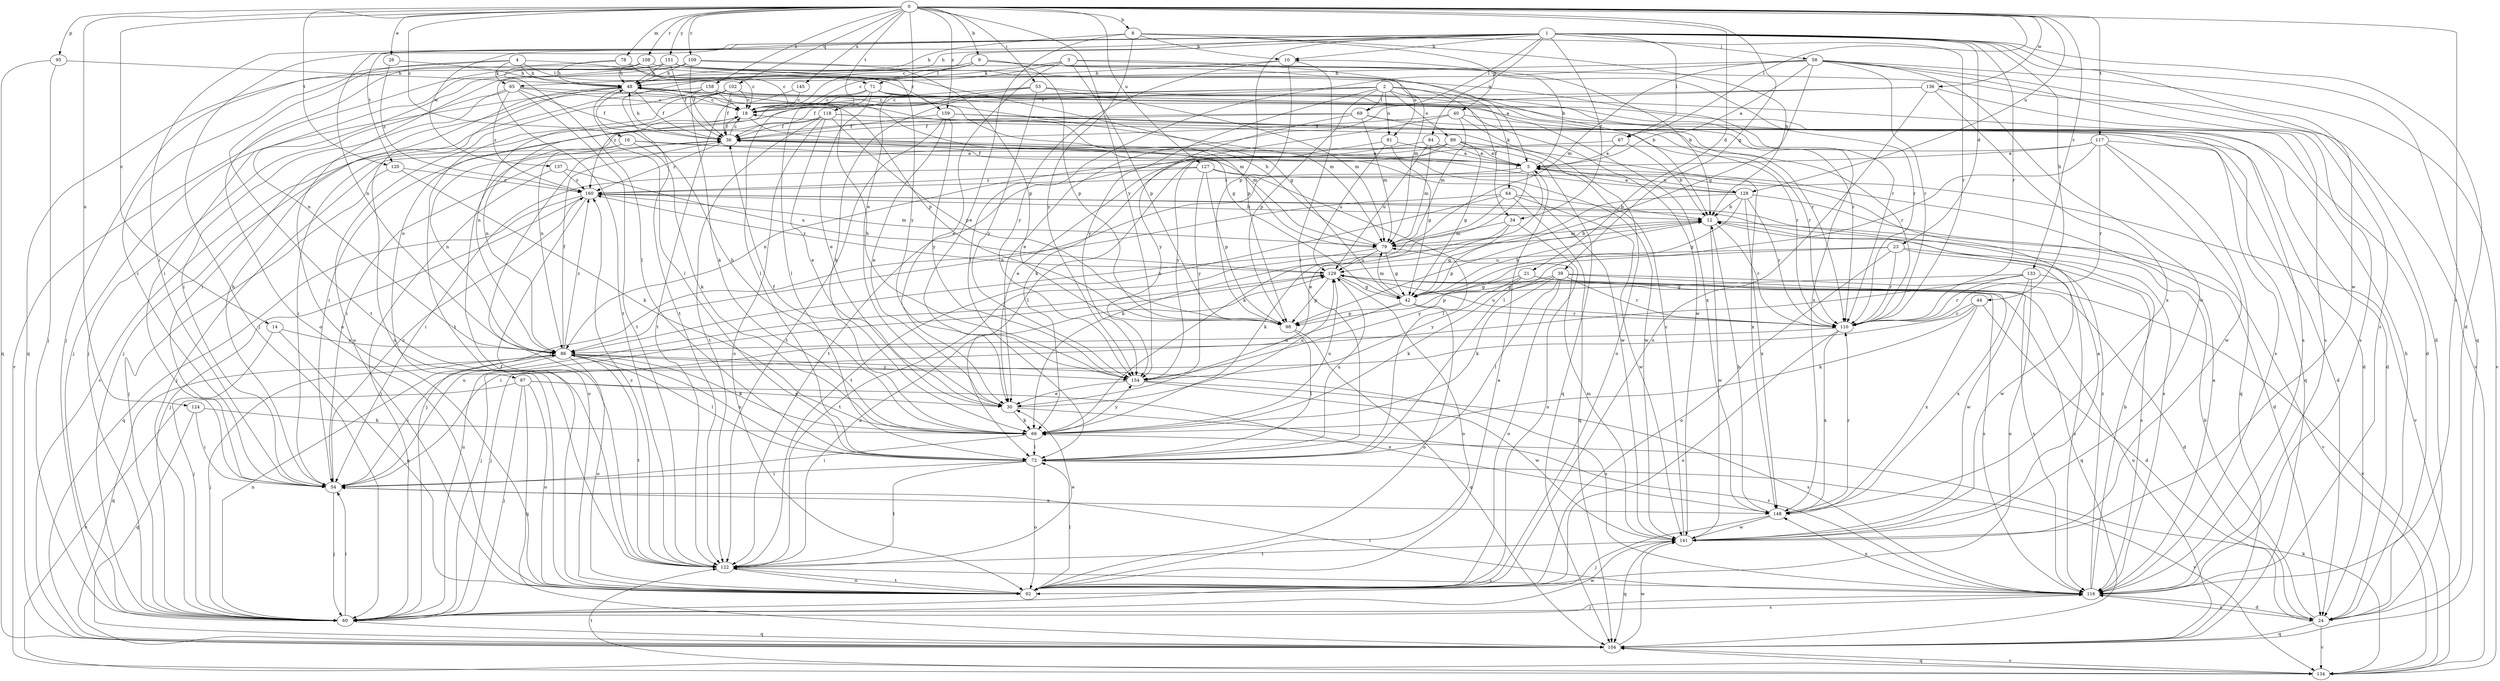 strict digraph  {
0;
1;
2;
3;
4;
5;
8;
9;
10;
12;
14;
16;
18;
21;
23;
24;
26;
30;
34;
36;
39;
40;
42;
44;
48;
53;
54;
58;
60;
64;
65;
66;
67;
69;
71;
72;
78;
79;
84;
86;
87;
89;
91;
92;
95;
98;
102;
104;
108;
109;
110;
116;
117;
118;
120;
122;
124;
127;
128;
129;
133;
134;
136;
137;
141;
145;
148;
151;
154;
158;
159;
160;
0 -> 8  [label=b];
0 -> 9  [label=b];
0 -> 14  [label=c];
0 -> 16  [label=c];
0 -> 21  [label=d];
0 -> 26  [label=e];
0 -> 30  [label=e];
0 -> 39  [label=g];
0 -> 53  [label=i];
0 -> 67  [label=l];
0 -> 78  [label=m];
0 -> 95  [label=p];
0 -> 102  [label=q];
0 -> 108  [label=r];
0 -> 109  [label=r];
0 -> 116  [label=s];
0 -> 117  [label=t];
0 -> 118  [label=t];
0 -> 120  [label=t];
0 -> 124  [label=u];
0 -> 127  [label=u];
0 -> 128  [label=u];
0 -> 133  [label=v];
0 -> 136  [label=w];
0 -> 145  [label=x];
0 -> 151  [label=y];
0 -> 154  [label=y];
0 -> 158  [label=z];
0 -> 159  [label=z];
1 -> 10  [label=b];
1 -> 18  [label=c];
1 -> 23  [label=d];
1 -> 24  [label=d];
1 -> 34  [label=f];
1 -> 44  [label=h];
1 -> 48  [label=h];
1 -> 54  [label=i];
1 -> 58  [label=j];
1 -> 60  [label=j];
1 -> 67  [label=l];
1 -> 69  [label=l];
1 -> 84  [label=n];
1 -> 86  [label=n];
1 -> 98  [label=p];
1 -> 104  [label=q];
1 -> 110  [label=r];
1 -> 120  [label=t];
1 -> 137  [label=w];
1 -> 141  [label=w];
2 -> 18  [label=c];
2 -> 34  [label=f];
2 -> 36  [label=f];
2 -> 64  [label=k];
2 -> 69  [label=l];
2 -> 87  [label=o];
2 -> 89  [label=o];
2 -> 91  [label=o];
2 -> 98  [label=p];
2 -> 148  [label=x];
2 -> 154  [label=y];
3 -> 5  [label=a];
3 -> 30  [label=e];
3 -> 65  [label=k];
3 -> 98  [label=p];
3 -> 122  [label=t];
3 -> 134  [label=v];
4 -> 48  [label=h];
4 -> 54  [label=i];
4 -> 65  [label=k];
4 -> 71  [label=l];
4 -> 122  [label=t];
4 -> 159  [label=z];
5 -> 10  [label=b];
5 -> 30  [label=e];
5 -> 36  [label=f];
5 -> 66  [label=k];
5 -> 86  [label=n];
5 -> 128  [label=u];
5 -> 160  [label=z];
8 -> 10  [label=b];
8 -> 12  [label=b];
8 -> 30  [label=e];
8 -> 40  [label=g];
8 -> 48  [label=h];
8 -> 110  [label=r];
8 -> 154  [label=y];
9 -> 12  [label=b];
9 -> 18  [label=c];
9 -> 71  [label=l];
9 -> 91  [label=o];
9 -> 98  [label=p];
9 -> 122  [label=t];
10 -> 48  [label=h];
10 -> 72  [label=l];
10 -> 98  [label=p];
10 -> 154  [label=y];
12 -> 79  [label=m];
12 -> 98  [label=p];
12 -> 110  [label=r];
12 -> 134  [label=v];
12 -> 141  [label=w];
14 -> 60  [label=j];
14 -> 86  [label=n];
14 -> 92  [label=o];
16 -> 5  [label=a];
16 -> 54  [label=i];
16 -> 66  [label=k];
16 -> 86  [label=n];
16 -> 141  [label=w];
18 -> 36  [label=f];
18 -> 79  [label=m];
18 -> 86  [label=n];
21 -> 42  [label=g];
21 -> 66  [label=k];
21 -> 116  [label=s];
21 -> 148  [label=x];
21 -> 154  [label=y];
23 -> 92  [label=o];
23 -> 110  [label=r];
23 -> 116  [label=s];
23 -> 129  [label=u];
23 -> 141  [label=w];
23 -> 154  [label=y];
24 -> 12  [label=b];
24 -> 48  [label=h];
24 -> 104  [label=q];
24 -> 116  [label=s];
24 -> 134  [label=v];
26 -> 48  [label=h];
26 -> 160  [label=z];
30 -> 66  [label=k];
30 -> 116  [label=s];
30 -> 129  [label=u];
34 -> 42  [label=g];
34 -> 66  [label=k];
34 -> 79  [label=m];
34 -> 92  [label=o];
36 -> 5  [label=a];
36 -> 18  [label=c];
36 -> 48  [label=h];
36 -> 141  [label=w];
36 -> 160  [label=z];
39 -> 24  [label=d];
39 -> 42  [label=g];
39 -> 66  [label=k];
39 -> 72  [label=l];
39 -> 92  [label=o];
39 -> 98  [label=p];
39 -> 110  [label=r];
39 -> 134  [label=v];
40 -> 36  [label=f];
40 -> 66  [label=k];
40 -> 79  [label=m];
40 -> 92  [label=o];
40 -> 110  [label=r];
42 -> 12  [label=b];
42 -> 60  [label=j];
42 -> 79  [label=m];
42 -> 92  [label=o];
42 -> 98  [label=p];
42 -> 110  [label=r];
44 -> 24  [label=d];
44 -> 60  [label=j];
44 -> 66  [label=k];
44 -> 110  [label=r];
44 -> 148  [label=x];
48 -> 18  [label=c];
48 -> 36  [label=f];
48 -> 60  [label=j];
48 -> 72  [label=l];
48 -> 92  [label=o];
48 -> 110  [label=r];
53 -> 18  [label=c];
53 -> 66  [label=k];
53 -> 72  [label=l];
53 -> 79  [label=m];
53 -> 110  [label=r];
53 -> 116  [label=s];
53 -> 154  [label=y];
54 -> 48  [label=h];
54 -> 60  [label=j];
54 -> 129  [label=u];
54 -> 148  [label=x];
54 -> 160  [label=z];
58 -> 5  [label=a];
58 -> 24  [label=d];
58 -> 42  [label=g];
58 -> 48  [label=h];
58 -> 72  [label=l];
58 -> 79  [label=m];
58 -> 110  [label=r];
58 -> 116  [label=s];
58 -> 134  [label=v];
58 -> 141  [label=w];
60 -> 54  [label=i];
60 -> 86  [label=n];
60 -> 104  [label=q];
60 -> 116  [label=s];
60 -> 129  [label=u];
60 -> 141  [label=w];
64 -> 12  [label=b];
64 -> 60  [label=j];
64 -> 66  [label=k];
64 -> 104  [label=q];
64 -> 122  [label=t];
64 -> 141  [label=w];
65 -> 18  [label=c];
65 -> 36  [label=f];
65 -> 54  [label=i];
65 -> 60  [label=j];
65 -> 98  [label=p];
65 -> 122  [label=t];
65 -> 160  [label=z];
66 -> 36  [label=f];
66 -> 48  [label=h];
66 -> 54  [label=i];
66 -> 72  [label=l];
66 -> 129  [label=u];
66 -> 154  [label=y];
67 -> 5  [label=a];
67 -> 12  [label=b];
67 -> 54  [label=i];
69 -> 24  [label=d];
69 -> 36  [label=f];
69 -> 54  [label=i];
69 -> 79  [label=m];
69 -> 110  [label=r];
69 -> 154  [label=y];
71 -> 18  [label=c];
71 -> 30  [label=e];
71 -> 72  [label=l];
71 -> 79  [label=m];
71 -> 141  [label=w];
71 -> 148  [label=x];
71 -> 160  [label=z];
72 -> 54  [label=i];
72 -> 86  [label=n];
72 -> 92  [label=o];
72 -> 122  [label=t];
72 -> 129  [label=u];
72 -> 134  [label=v];
78 -> 18  [label=c];
78 -> 42  [label=g];
78 -> 48  [label=h];
78 -> 60  [label=j];
79 -> 12  [label=b];
79 -> 42  [label=g];
79 -> 48  [label=h];
79 -> 122  [label=t];
79 -> 129  [label=u];
84 -> 5  [label=a];
84 -> 79  [label=m];
84 -> 129  [label=u];
84 -> 154  [label=y];
86 -> 36  [label=f];
86 -> 54  [label=i];
86 -> 60  [label=j];
86 -> 66  [label=k];
86 -> 72  [label=l];
86 -> 92  [label=o];
86 -> 104  [label=q];
86 -> 116  [label=s];
86 -> 122  [label=t];
86 -> 154  [label=y];
86 -> 160  [label=z];
87 -> 30  [label=e];
87 -> 60  [label=j];
87 -> 92  [label=o];
87 -> 104  [label=q];
87 -> 134  [label=v];
87 -> 148  [label=x];
89 -> 5  [label=a];
89 -> 42  [label=g];
89 -> 60  [label=j];
89 -> 72  [label=l];
89 -> 104  [label=q];
89 -> 122  [label=t];
89 -> 148  [label=x];
91 -> 5  [label=a];
91 -> 30  [label=e];
91 -> 42  [label=g];
91 -> 129  [label=u];
92 -> 5  [label=a];
92 -> 36  [label=f];
92 -> 72  [label=l];
92 -> 122  [label=t];
95 -> 48  [label=h];
95 -> 60  [label=j];
95 -> 104  [label=q];
98 -> 72  [label=l];
98 -> 104  [label=q];
102 -> 18  [label=c];
102 -> 24  [label=d];
102 -> 36  [label=f];
102 -> 60  [label=j];
102 -> 86  [label=n];
102 -> 116  [label=s];
102 -> 122  [label=t];
104 -> 18  [label=c];
104 -> 129  [label=u];
104 -> 134  [label=v];
104 -> 141  [label=w];
108 -> 18  [label=c];
108 -> 48  [label=h];
108 -> 72  [label=l];
108 -> 92  [label=o];
108 -> 110  [label=r];
109 -> 36  [label=f];
109 -> 48  [label=h];
109 -> 92  [label=o];
109 -> 98  [label=p];
109 -> 110  [label=r];
109 -> 134  [label=v];
110 -> 86  [label=n];
110 -> 92  [label=o];
110 -> 129  [label=u];
110 -> 148  [label=x];
116 -> 5  [label=a];
116 -> 12  [label=b];
116 -> 24  [label=d];
116 -> 54  [label=i];
116 -> 60  [label=j];
116 -> 148  [label=x];
116 -> 160  [label=z];
117 -> 5  [label=a];
117 -> 24  [label=d];
117 -> 72  [label=l];
117 -> 86  [label=n];
117 -> 104  [label=q];
117 -> 110  [label=r];
117 -> 141  [label=w];
118 -> 24  [label=d];
118 -> 30  [label=e];
118 -> 36  [label=f];
118 -> 86  [label=n];
118 -> 92  [label=o];
118 -> 98  [label=p];
118 -> 116  [label=s];
118 -> 122  [label=t];
120 -> 60  [label=j];
120 -> 66  [label=k];
120 -> 160  [label=z];
122 -> 30  [label=e];
122 -> 36  [label=f];
122 -> 92  [label=o];
122 -> 116  [label=s];
122 -> 129  [label=u];
122 -> 160  [label=z];
124 -> 54  [label=i];
124 -> 66  [label=k];
124 -> 104  [label=q];
127 -> 54  [label=i];
127 -> 72  [label=l];
127 -> 98  [label=p];
127 -> 134  [label=v];
127 -> 154  [label=y];
127 -> 160  [label=z];
128 -> 5  [label=a];
128 -> 12  [label=b];
128 -> 24  [label=d];
128 -> 36  [label=f];
128 -> 42  [label=g];
128 -> 86  [label=n];
128 -> 110  [label=r];
128 -> 148  [label=x];
129 -> 42  [label=g];
129 -> 92  [label=o];
129 -> 98  [label=p];
129 -> 104  [label=q];
129 -> 116  [label=s];
129 -> 160  [label=z];
133 -> 42  [label=g];
133 -> 54  [label=i];
133 -> 92  [label=o];
133 -> 110  [label=r];
133 -> 116  [label=s];
133 -> 141  [label=w];
134 -> 66  [label=k];
134 -> 104  [label=q];
134 -> 122  [label=t];
136 -> 18  [label=c];
136 -> 30  [label=e];
136 -> 92  [label=o];
136 -> 116  [label=s];
136 -> 148  [label=x];
137 -> 60  [label=j];
137 -> 129  [label=u];
137 -> 160  [label=z];
141 -> 5  [label=a];
141 -> 18  [label=c];
141 -> 79  [label=m];
141 -> 104  [label=q];
141 -> 122  [label=t];
145 -> 18  [label=c];
145 -> 122  [label=t];
148 -> 12  [label=b];
148 -> 60  [label=j];
148 -> 110  [label=r];
148 -> 141  [label=w];
151 -> 12  [label=b];
151 -> 36  [label=f];
151 -> 48  [label=h];
151 -> 54  [label=i];
151 -> 79  [label=m];
151 -> 86  [label=n];
151 -> 104  [label=q];
151 -> 154  [label=y];
154 -> 30  [label=e];
154 -> 48  [label=h];
154 -> 116  [label=s];
154 -> 141  [label=w];
158 -> 18  [label=c];
158 -> 42  [label=g];
158 -> 54  [label=i];
158 -> 66  [label=k];
158 -> 79  [label=m];
158 -> 92  [label=o];
159 -> 30  [label=e];
159 -> 36  [label=f];
159 -> 104  [label=q];
159 -> 110  [label=r];
159 -> 122  [label=t];
159 -> 154  [label=y];
160 -> 12  [label=b];
160 -> 60  [label=j];
160 -> 79  [label=m];
160 -> 92  [label=o];
160 -> 104  [label=q];
160 -> 116  [label=s];
}
